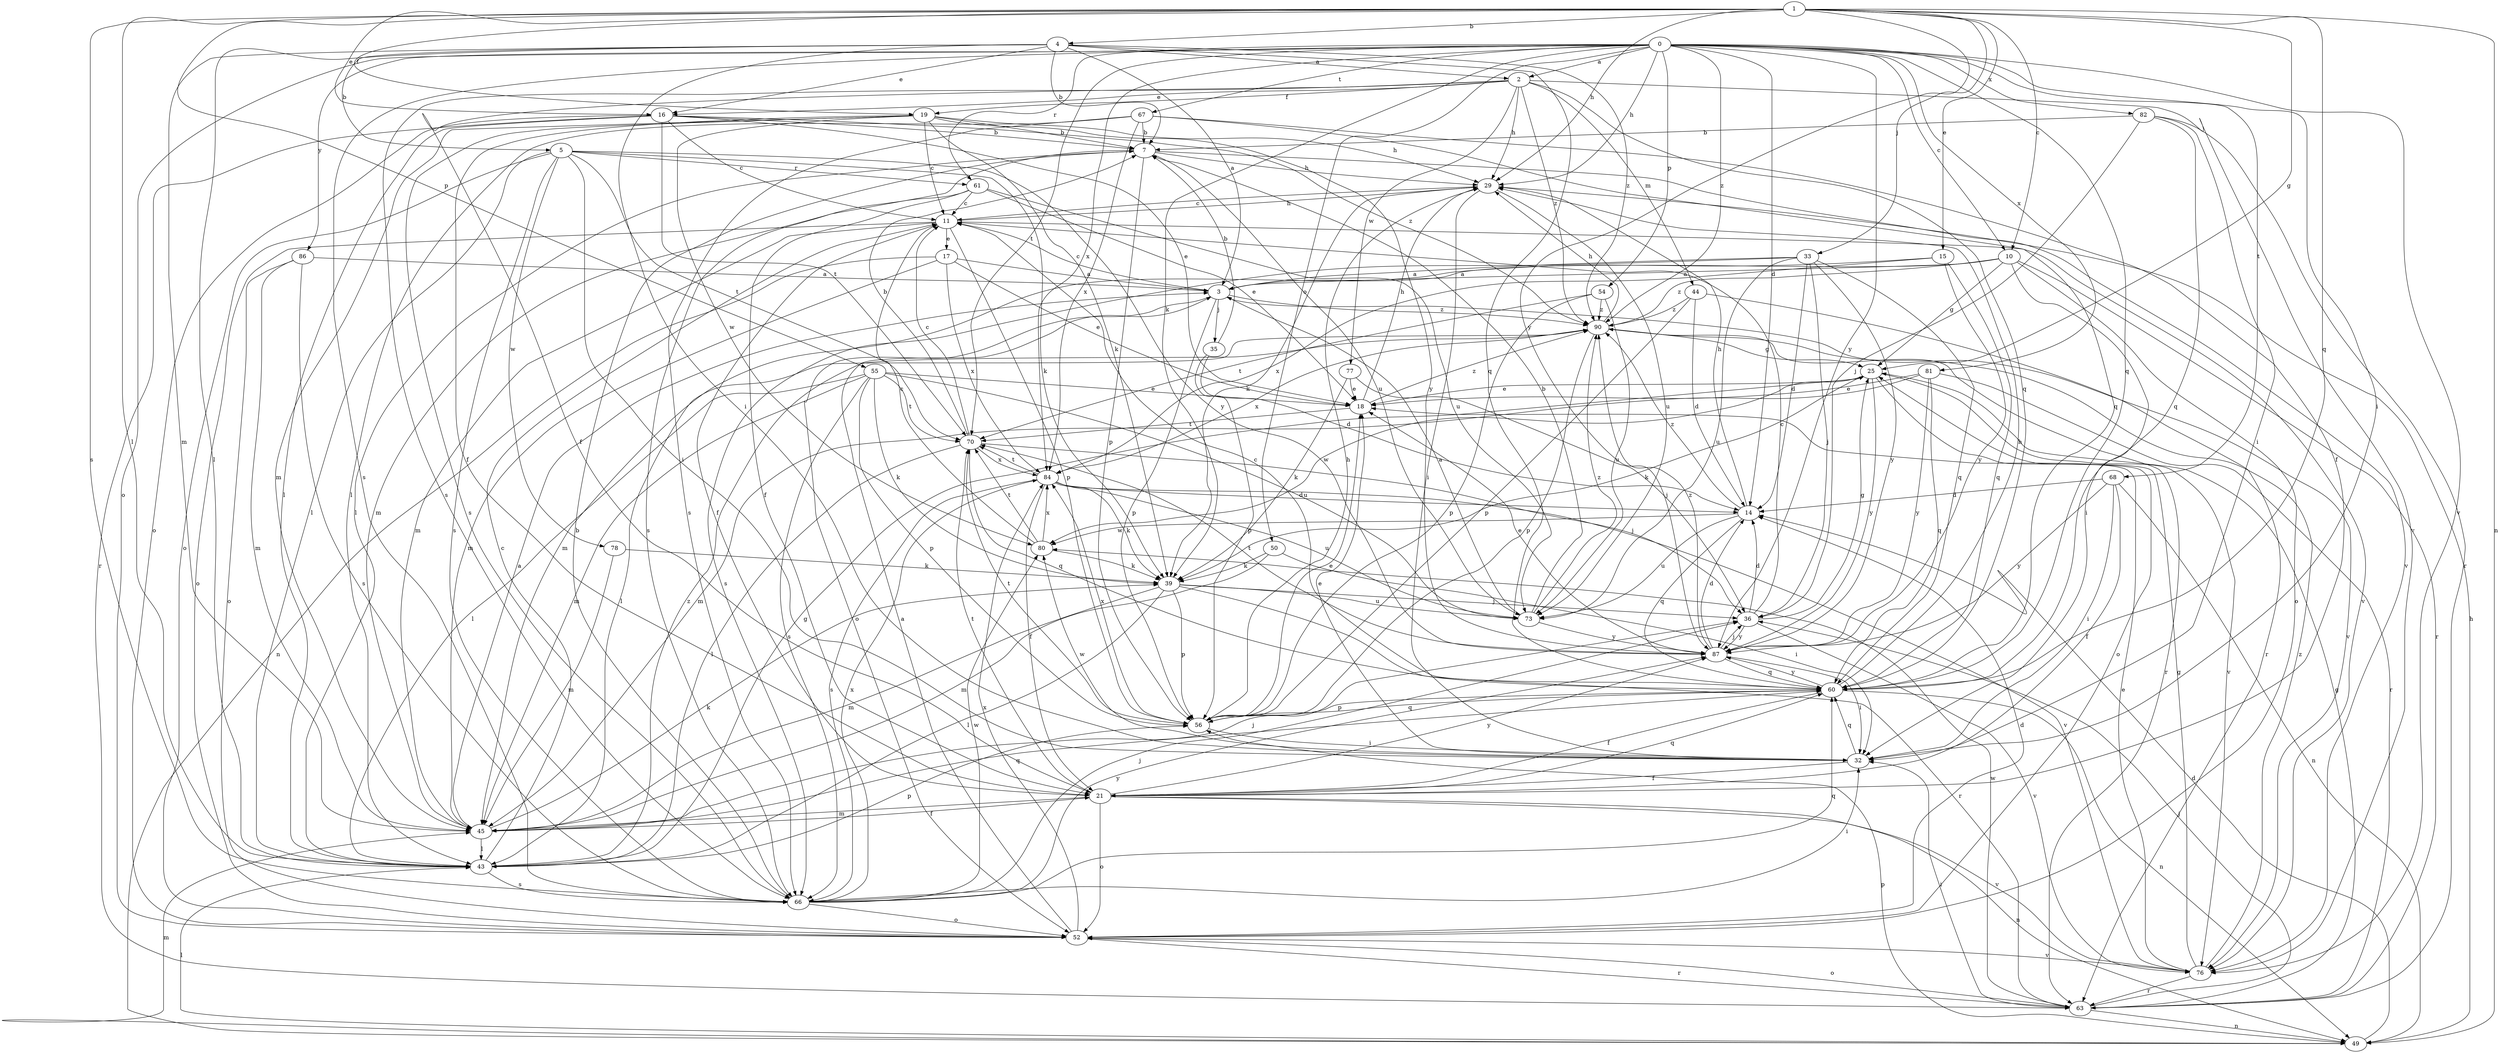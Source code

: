 strict digraph  {
0;
1;
2;
3;
4;
5;
7;
10;
11;
14;
15;
16;
17;
18;
19;
21;
25;
29;
32;
33;
35;
36;
39;
43;
44;
45;
49;
50;
52;
54;
55;
56;
60;
61;
63;
66;
67;
68;
70;
73;
76;
77;
78;
80;
81;
82;
84;
86;
87;
90;
0 -> 2  [label=a];
0 -> 10  [label=c];
0 -> 14  [label=d];
0 -> 29  [label=h];
0 -> 32  [label=i];
0 -> 39  [label=k];
0 -> 50  [label=o];
0 -> 52  [label=o];
0 -> 54  [label=p];
0 -> 60  [label=q];
0 -> 61  [label=r];
0 -> 66  [label=s];
0 -> 67  [label=t];
0 -> 68  [label=t];
0 -> 70  [label=t];
0 -> 76  [label=v];
0 -> 81  [label=x];
0 -> 82  [label=x];
0 -> 84  [label=x];
0 -> 86  [label=y];
0 -> 87  [label=y];
0 -> 90  [label=z];
1 -> 4  [label=b];
1 -> 10  [label=c];
1 -> 15  [label=e];
1 -> 16  [label=e];
1 -> 19  [label=f];
1 -> 25  [label=g];
1 -> 29  [label=h];
1 -> 33  [label=j];
1 -> 43  [label=l];
1 -> 49  [label=n];
1 -> 55  [label=p];
1 -> 60  [label=q];
1 -> 66  [label=s];
1 -> 87  [label=y];
2 -> 16  [label=e];
2 -> 19  [label=f];
2 -> 21  [label=f];
2 -> 29  [label=h];
2 -> 44  [label=m];
2 -> 60  [label=q];
2 -> 66  [label=s];
2 -> 76  [label=v];
2 -> 77  [label=w];
2 -> 90  [label=z];
3 -> 11  [label=c];
3 -> 35  [label=j];
3 -> 52  [label=o];
3 -> 56  [label=p];
3 -> 76  [label=v];
3 -> 90  [label=z];
4 -> 2  [label=a];
4 -> 3  [label=a];
4 -> 5  [label=b];
4 -> 7  [label=b];
4 -> 16  [label=e];
4 -> 32  [label=i];
4 -> 43  [label=l];
4 -> 45  [label=m];
4 -> 60  [label=q];
4 -> 90  [label=z];
5 -> 32  [label=i];
5 -> 39  [label=k];
5 -> 43  [label=l];
5 -> 52  [label=o];
5 -> 61  [label=r];
5 -> 66  [label=s];
5 -> 70  [label=t];
5 -> 78  [label=w];
5 -> 87  [label=y];
7 -> 29  [label=h];
7 -> 43  [label=l];
7 -> 56  [label=p];
7 -> 66  [label=s];
7 -> 73  [label=u];
7 -> 76  [label=v];
10 -> 3  [label=a];
10 -> 25  [label=g];
10 -> 32  [label=i];
10 -> 45  [label=m];
10 -> 52  [label=o];
10 -> 63  [label=r];
10 -> 90  [label=z];
11 -> 17  [label=e];
11 -> 21  [label=f];
11 -> 29  [label=h];
11 -> 45  [label=m];
11 -> 52  [label=o];
11 -> 56  [label=p];
11 -> 76  [label=v];
14 -> 29  [label=h];
14 -> 60  [label=q];
14 -> 73  [label=u];
14 -> 80  [label=w];
14 -> 90  [label=z];
15 -> 3  [label=a];
15 -> 60  [label=q];
15 -> 84  [label=x];
15 -> 87  [label=y];
16 -> 7  [label=b];
16 -> 11  [label=c];
16 -> 18  [label=e];
16 -> 43  [label=l];
16 -> 52  [label=o];
16 -> 63  [label=r];
16 -> 70  [label=t];
16 -> 90  [label=z];
17 -> 3  [label=a];
17 -> 18  [label=e];
17 -> 45  [label=m];
17 -> 49  [label=n];
17 -> 84  [label=x];
18 -> 29  [label=h];
18 -> 70  [label=t];
18 -> 90  [label=z];
19 -> 7  [label=b];
19 -> 11  [label=c];
19 -> 21  [label=f];
19 -> 29  [label=h];
19 -> 39  [label=k];
19 -> 45  [label=m];
19 -> 66  [label=s];
19 -> 80  [label=w];
19 -> 87  [label=y];
21 -> 45  [label=m];
21 -> 49  [label=n];
21 -> 52  [label=o];
21 -> 60  [label=q];
21 -> 70  [label=t];
21 -> 76  [label=v];
21 -> 87  [label=y];
25 -> 18  [label=e];
25 -> 39  [label=k];
25 -> 52  [label=o];
25 -> 76  [label=v];
25 -> 80  [label=w];
25 -> 87  [label=y];
29 -> 11  [label=c];
29 -> 32  [label=i];
29 -> 39  [label=k];
29 -> 73  [label=u];
32 -> 18  [label=e];
32 -> 21  [label=f];
32 -> 60  [label=q];
32 -> 80  [label=w];
33 -> 3  [label=a];
33 -> 14  [label=d];
33 -> 36  [label=j];
33 -> 60  [label=q];
33 -> 66  [label=s];
33 -> 73  [label=u];
33 -> 87  [label=y];
35 -> 7  [label=b];
35 -> 14  [label=d];
35 -> 56  [label=p];
36 -> 11  [label=c];
36 -> 14  [label=d];
36 -> 25  [label=g];
36 -> 76  [label=v];
36 -> 87  [label=y];
39 -> 36  [label=j];
39 -> 43  [label=l];
39 -> 45  [label=m];
39 -> 56  [label=p];
39 -> 63  [label=r];
39 -> 73  [label=u];
43 -> 11  [label=c];
43 -> 25  [label=g];
43 -> 56  [label=p];
43 -> 66  [label=s];
43 -> 90  [label=z];
44 -> 14  [label=d];
44 -> 56  [label=p];
44 -> 63  [label=r];
44 -> 90  [label=z];
45 -> 3  [label=a];
45 -> 21  [label=f];
45 -> 36  [label=j];
45 -> 39  [label=k];
45 -> 43  [label=l];
45 -> 60  [label=q];
49 -> 14  [label=d];
49 -> 29  [label=h];
49 -> 43  [label=l];
49 -> 45  [label=m];
49 -> 56  [label=p];
50 -> 32  [label=i];
50 -> 39  [label=k];
50 -> 45  [label=m];
52 -> 3  [label=a];
52 -> 14  [label=d];
52 -> 63  [label=r];
52 -> 76  [label=v];
52 -> 84  [label=x];
54 -> 56  [label=p];
54 -> 70  [label=t];
54 -> 73  [label=u];
54 -> 90  [label=z];
55 -> 18  [label=e];
55 -> 39  [label=k];
55 -> 43  [label=l];
55 -> 45  [label=m];
55 -> 56  [label=p];
55 -> 66  [label=s];
55 -> 70  [label=t];
55 -> 73  [label=u];
56 -> 18  [label=e];
56 -> 29  [label=h];
56 -> 32  [label=i];
56 -> 60  [label=q];
56 -> 70  [label=t];
56 -> 84  [label=x];
60 -> 11  [label=c];
60 -> 21  [label=f];
60 -> 29  [label=h];
60 -> 49  [label=n];
60 -> 56  [label=p];
60 -> 87  [label=y];
61 -> 11  [label=c];
61 -> 18  [label=e];
61 -> 21  [label=f];
61 -> 45  [label=m];
61 -> 73  [label=u];
63 -> 25  [label=g];
63 -> 32  [label=i];
63 -> 36  [label=j];
63 -> 49  [label=n];
63 -> 52  [label=o];
63 -> 80  [label=w];
66 -> 7  [label=b];
66 -> 32  [label=i];
66 -> 36  [label=j];
66 -> 52  [label=o];
66 -> 60  [label=q];
66 -> 80  [label=w];
66 -> 84  [label=x];
66 -> 87  [label=y];
67 -> 7  [label=b];
67 -> 21  [label=f];
67 -> 43  [label=l];
67 -> 60  [label=q];
67 -> 66  [label=s];
67 -> 84  [label=x];
68 -> 14  [label=d];
68 -> 21  [label=f];
68 -> 32  [label=i];
68 -> 49  [label=n];
68 -> 87  [label=y];
70 -> 7  [label=b];
70 -> 11  [label=c];
70 -> 36  [label=j];
70 -> 43  [label=l];
70 -> 60  [label=q];
70 -> 84  [label=x];
73 -> 3  [label=a];
73 -> 7  [label=b];
73 -> 87  [label=y];
73 -> 90  [label=z];
76 -> 18  [label=e];
76 -> 25  [label=g];
76 -> 63  [label=r];
76 -> 90  [label=z];
77 -> 18  [label=e];
77 -> 36  [label=j];
77 -> 39  [label=k];
78 -> 39  [label=k];
78 -> 45  [label=m];
80 -> 11  [label=c];
80 -> 39  [label=k];
80 -> 70  [label=t];
80 -> 84  [label=x];
81 -> 18  [label=e];
81 -> 45  [label=m];
81 -> 60  [label=q];
81 -> 63  [label=r];
81 -> 87  [label=y];
82 -> 7  [label=b];
82 -> 32  [label=i];
82 -> 36  [label=j];
82 -> 60  [label=q];
82 -> 63  [label=r];
84 -> 14  [label=d];
84 -> 21  [label=f];
84 -> 39  [label=k];
84 -> 66  [label=s];
84 -> 70  [label=t];
84 -> 73  [label=u];
84 -> 76  [label=v];
86 -> 3  [label=a];
86 -> 45  [label=m];
86 -> 52  [label=o];
86 -> 66  [label=s];
87 -> 14  [label=d];
87 -> 18  [label=e];
87 -> 32  [label=i];
87 -> 36  [label=j];
87 -> 60  [label=q];
87 -> 70  [label=t];
87 -> 90  [label=z];
90 -> 25  [label=g];
90 -> 29  [label=h];
90 -> 43  [label=l];
90 -> 56  [label=p];
90 -> 63  [label=r];
90 -> 84  [label=x];
}
